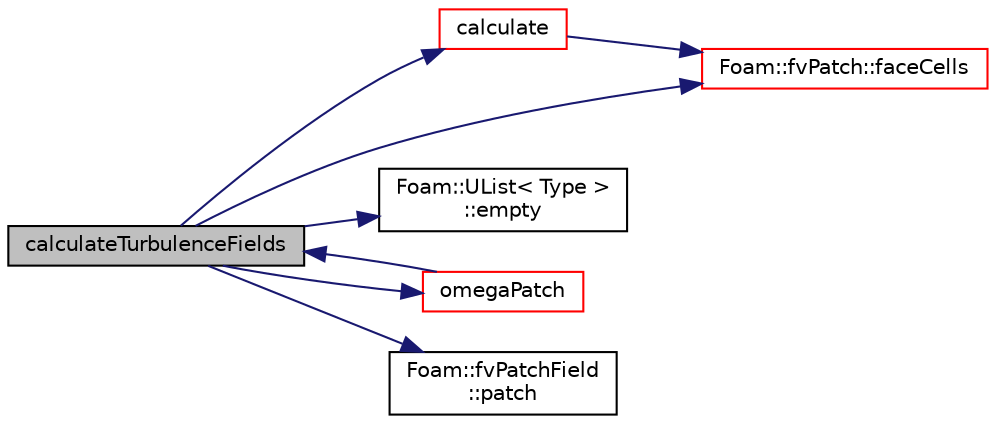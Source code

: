 digraph "calculateTurbulenceFields"
{
  bgcolor="transparent";
  edge [fontname="Helvetica",fontsize="10",labelfontname="Helvetica",labelfontsize="10"];
  node [fontname="Helvetica",fontsize="10",shape=record];
  rankdir="LR";
  Node1 [label="calculateTurbulenceFields",height=0.2,width=0.4,color="black", fillcolor="grey75", style="filled", fontcolor="black"];
  Node1 -> Node2 [color="midnightblue",fontsize="10",style="solid",fontname="Helvetica"];
  Node2 [label="calculate",height=0.2,width=0.4,color="red",URL="$a01745.html#a198ab1edcd6a58e1f422febaac58dacc",tooltip="Calculate the omega and G. "];
  Node2 -> Node3 [color="midnightblue",fontsize="10",style="solid",fontname="Helvetica"];
  Node3 [label="Foam::fvPatch::faceCells",height=0.2,width=0.4,color="red",URL="$a00898.html#a7cbd3f7d875089fbed897f536ef662c9",tooltip="Return faceCells. "];
  Node1 -> Node4 [color="midnightblue",fontsize="10",style="solid",fontname="Helvetica"];
  Node4 [label="Foam::UList\< Type \>\l::empty",height=0.2,width=0.4,color="black",URL="$a02831.html#ac6e61de369e994009e36f344f99c15ad",tooltip="Return true if the UList is empty (ie, size() is zero). "];
  Node1 -> Node3 [color="midnightblue",fontsize="10",style="solid",fontname="Helvetica"];
  Node1 -> Node5 [color="midnightblue",fontsize="10",style="solid",fontname="Helvetica"];
  Node5 [label="omegaPatch",height=0.2,width=0.4,color="red",URL="$a01745.html#adc76179cbe786f9a2eb4941ec39baf9f",tooltip="Helper function to return non-const access to an omega patch. "];
  Node5 -> Node1 [color="midnightblue",fontsize="10",style="solid",fontname="Helvetica"];
  Node1 -> Node6 [color="midnightblue",fontsize="10",style="solid",fontname="Helvetica"];
  Node6 [label="Foam::fvPatchField\l::patch",height=0.2,width=0.4,color="black",URL="$a00899.html#ad735de1fbd0f85c12ad0c37deb62d22c",tooltip="Return patch. "];
}
